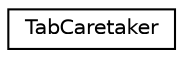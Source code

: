 digraph "Graphical Class Hierarchy"
{
 // LATEX_PDF_SIZE
  edge [fontname="Helvetica",fontsize="10",labelfontname="Helvetica",labelfontsize="10"];
  node [fontname="Helvetica",fontsize="10",shape=record];
  rankdir="LR";
  Node0 [label="TabCaretaker",height=0.2,width=0.4,color="black", fillcolor="white", style="filled",URL="$classTabCaretaker.html",tooltip="The TabCaretaker class is responsible for managing the mementos of the tabs."];
}
